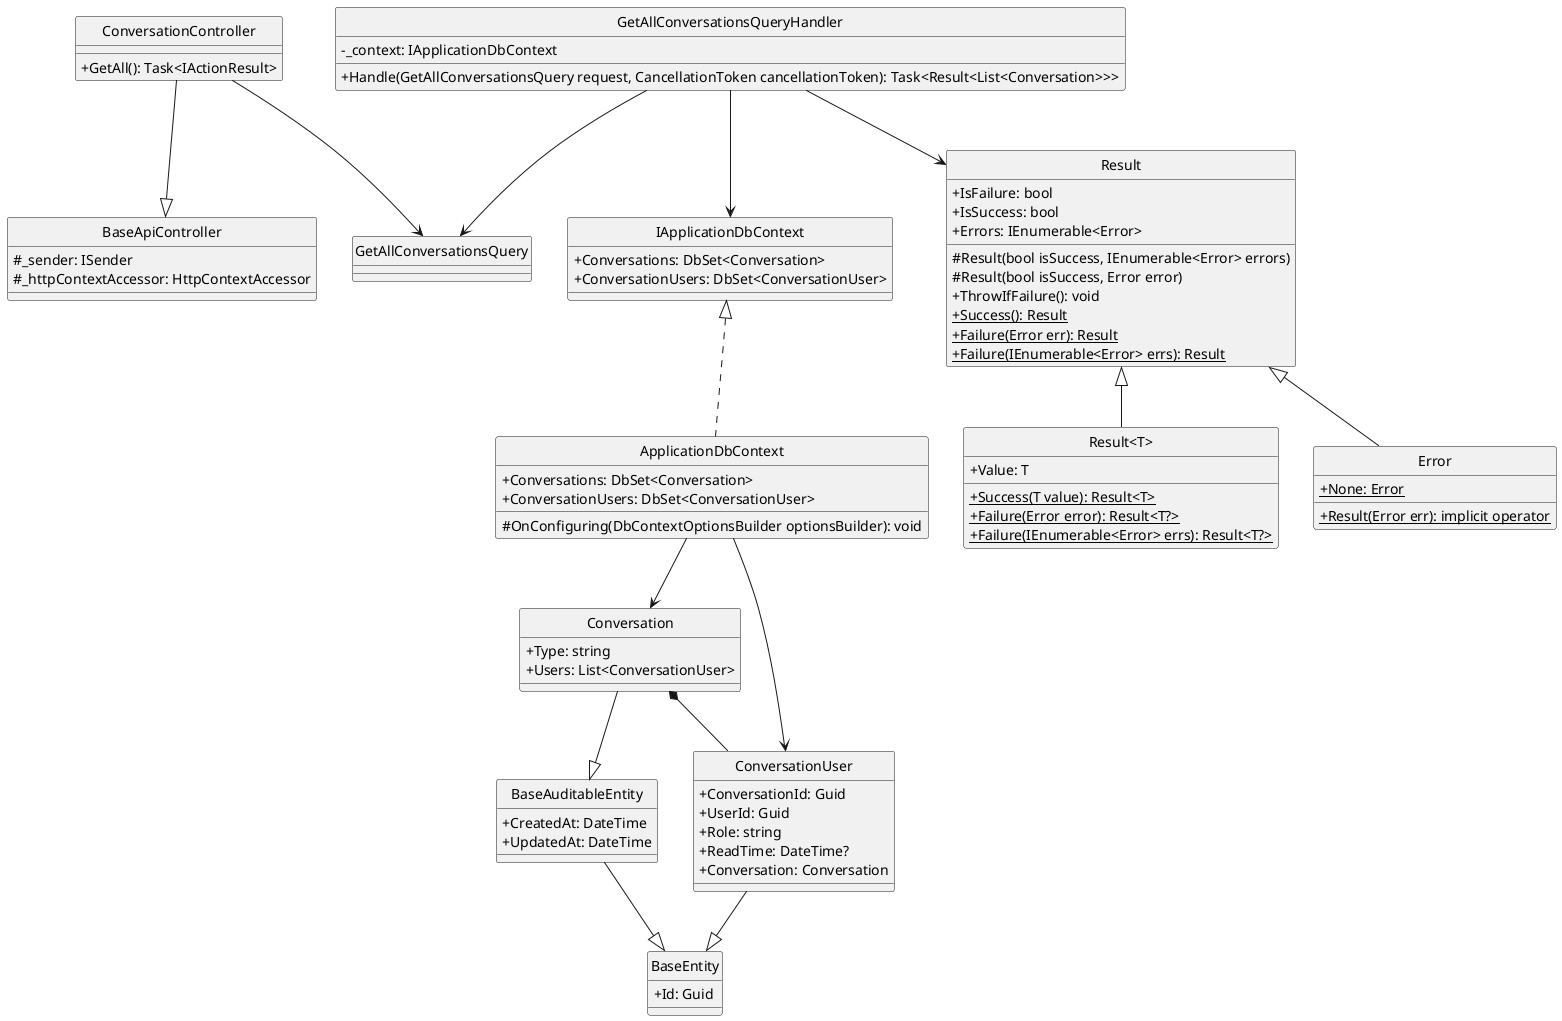 @startuml 
hide circle
skinparam classAttributeIconSize 0

class BaseApiController {
    #_sender: ISender
    #_httpContextAccessor: HttpContextAccessor 
}

class ConversationController {
    +GetAll(): Task<IActionResult>
}

class GetAllConversationsQuery {}

class GetAllConversationsQueryHandler {
    -_context: IApplicationDbContext
    +Handle(GetAllConversationsQuery request, CancellationToken cancellationToken): Task<Result<List<Conversation>>>
}

class IApplicationDbContext {
    +Conversations: DbSet<Conversation>
    +ConversationUsers: DbSet<ConversationUser>
}

class ApplicationDbContext {
    +Conversations: DbSet<Conversation>
    +ConversationUsers: DbSet<ConversationUser>
    #OnConfiguring(DbContextOptionsBuilder optionsBuilder): void
}

class Result {
    +IsFailure: bool
    +IsSuccess: bool
    +Errors: IEnumerable<Error>
    #Result(bool isSuccess, IEnumerable<Error> errors)
    #Result(bool isSuccess, Error error)
    +ThrowIfFailure(): void
    +{static} Success(): Result 
    +{static} Failure(Error err): Result
    +{static} Failure(IEnumerable<Error> errs): Result
}

class "Result<T>" {
    +Value: T
    +{static} Success(T value): Result<T>
    +{static} Failure(Error error): Result<T?>
    +{static} Failure(IEnumerable<Error> errs): Result<T?>
}

class Error {
    +{static} None: Error
    +{static} Result(Error err): implicit operator
}

class BaseEntity {
    +Id: Guid
}

class BaseAuditableEntity{
    +CreatedAt: DateTime
    +UpdatedAt: DateTime
}

class Conversation {
    +Type: string
    +Users: List<ConversationUser>
}

class ConversationUser {
    +ConversationId: Guid
    +UserId: Guid
    +Role: string 
    +ReadTime: DateTime?
    +Conversation: Conversation
}

'==== Get All Conversation ====
'API Layer
ConversationController --|> BaseApiController
ConversationController --> GetAllConversationsQuery
'Application Layer
GetAllConversationsQueryHandler --> GetAllConversationsQuery
GetAllConversationsQueryHandler --> Result
GetAllConversationsQueryHandler --> IApplicationDbContext
'Domain Layer
Result <|-- Error
Result <|-- "Result<T>"
ConversationUser --|> BaseEntity
Conversation --|> BaseAuditableEntity
Conversation *-- ConversationUser
BaseAuditableEntity --|>BaseEntity
'Infrastructure Layer
IApplicationDbContext <|.. ApplicationDbContext
ApplicationDbContext --> ConversationUser
ApplicationDbContext --> Conversation
@enduml